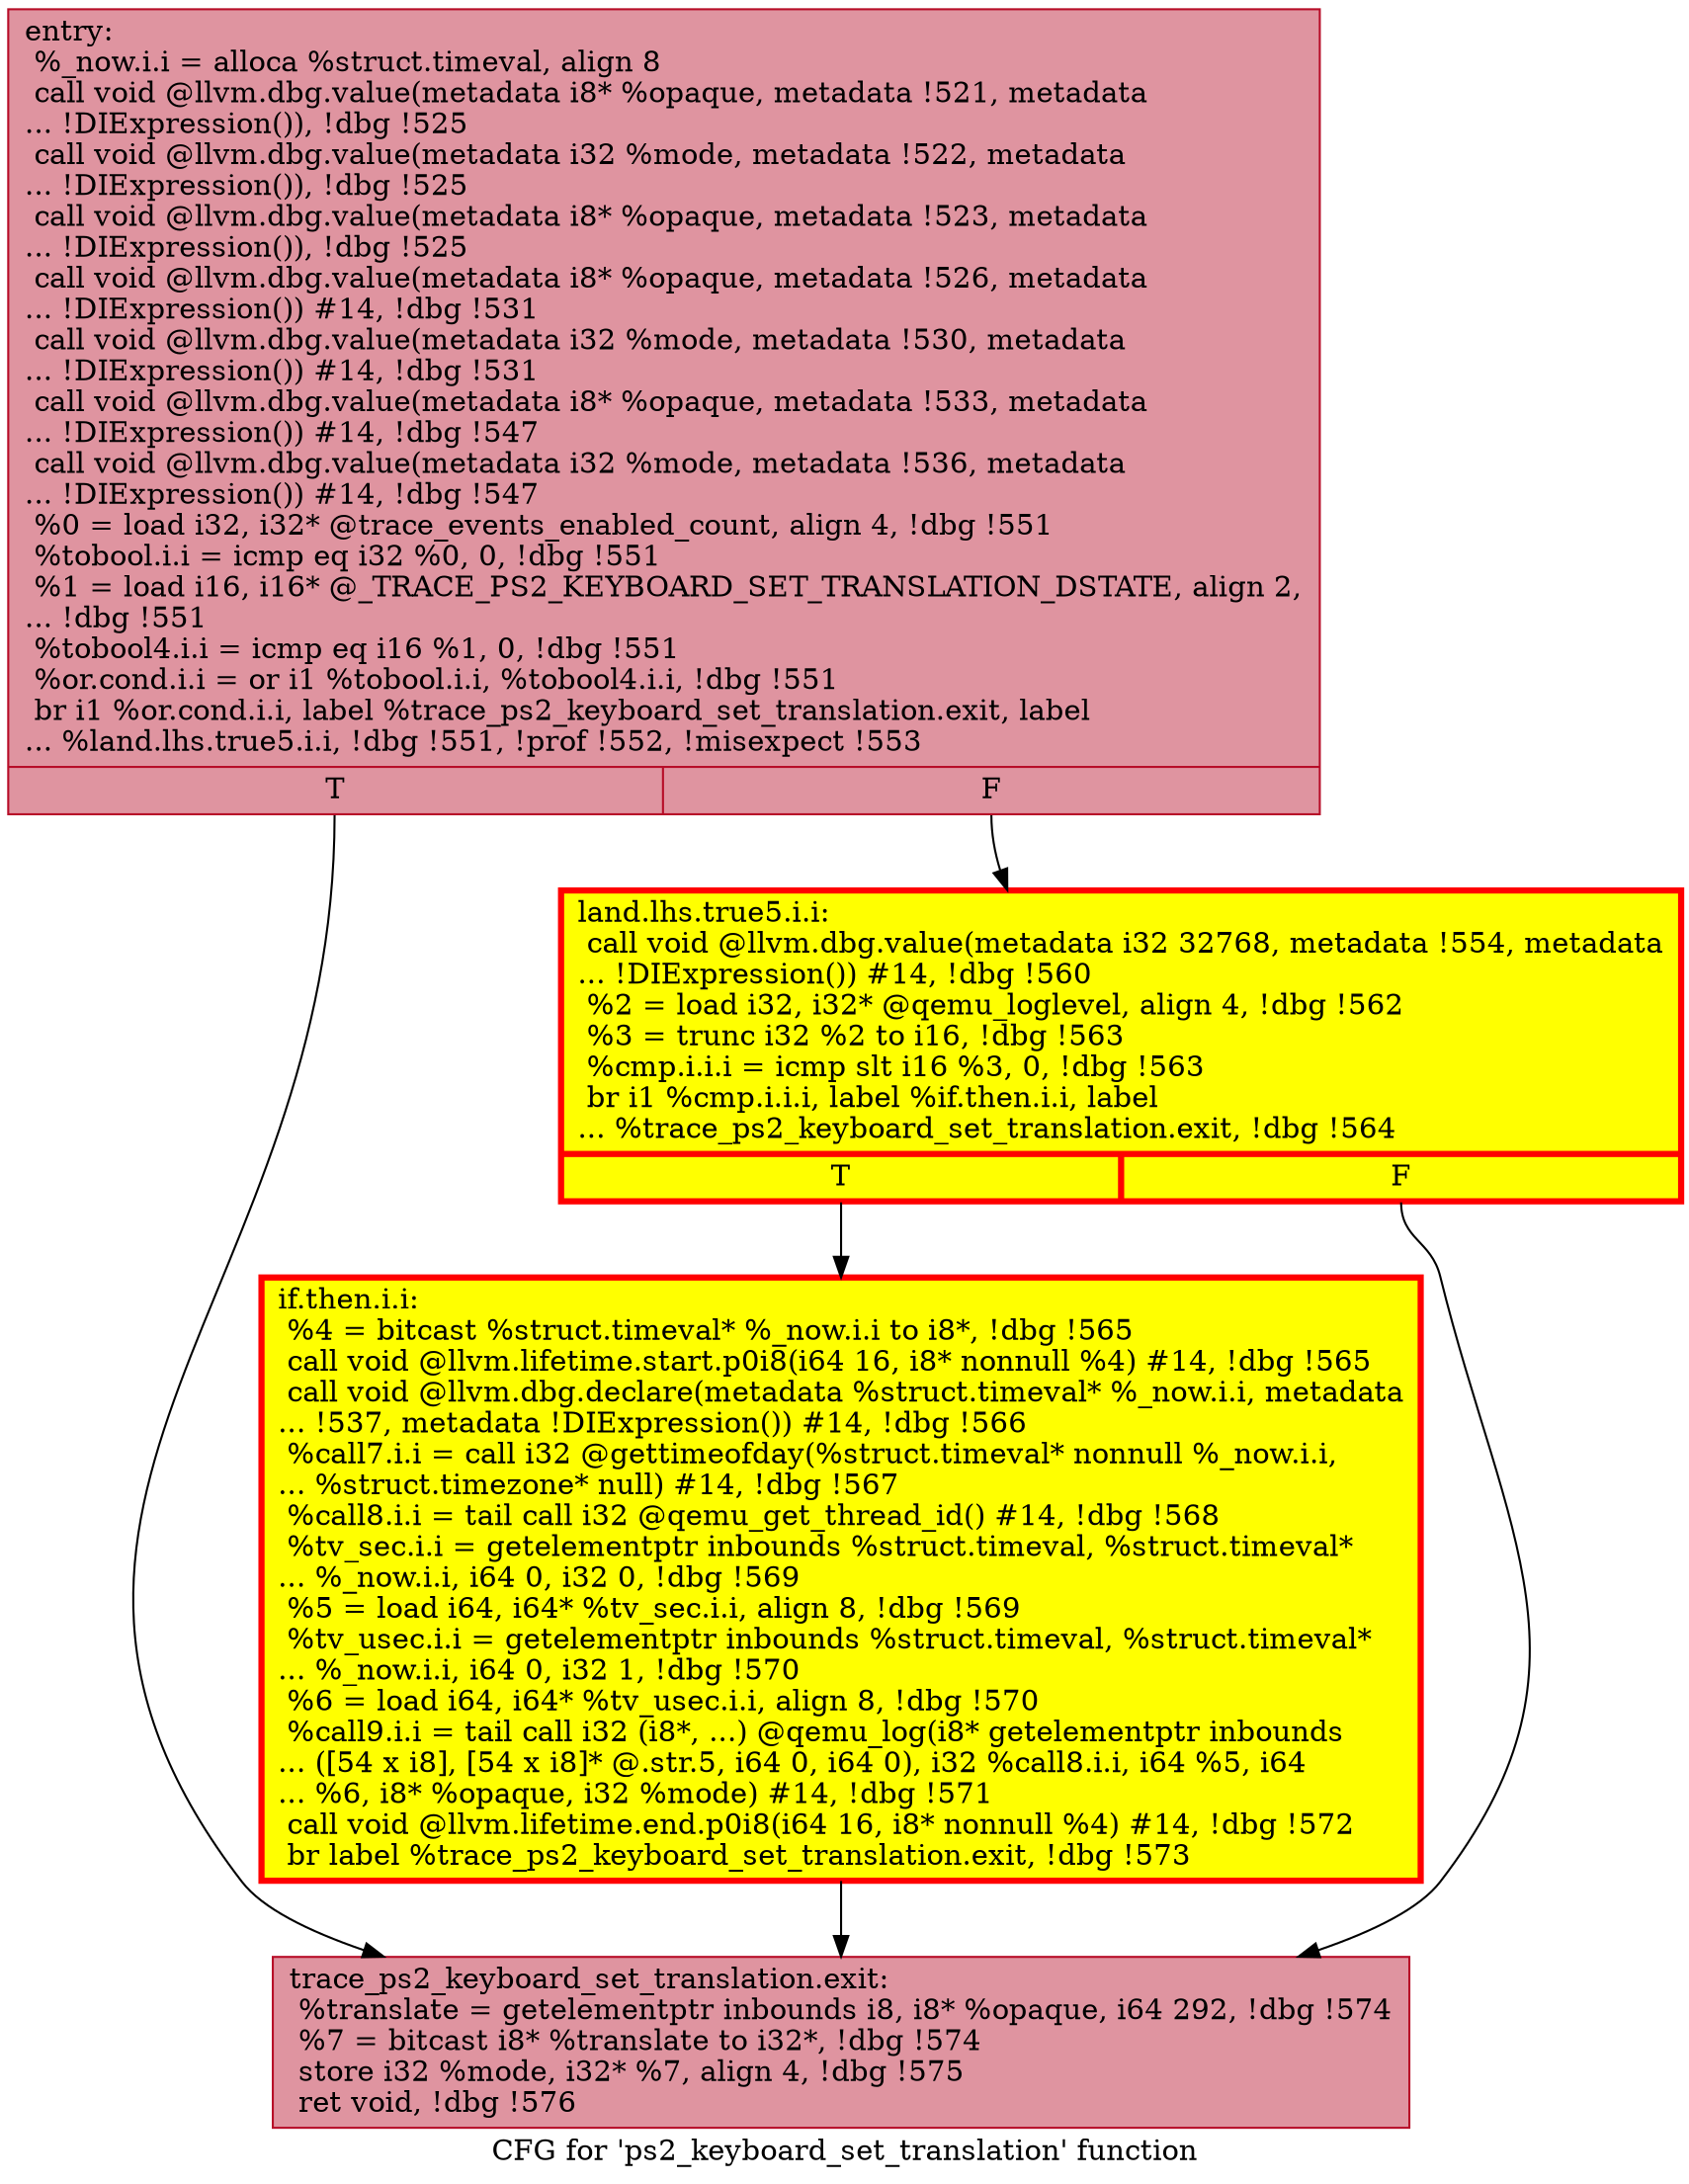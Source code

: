 digraph "CFG for 'ps2_keyboard_set_translation' function" {
	label="CFG for 'ps2_keyboard_set_translation' function";

	Node0x560b2d789b20 [shape=record,color="#b70d28ff", style=filled, fillcolor="#b70d2870",label="{entry:\l  %_now.i.i = alloca %struct.timeval, align 8\l  call void @llvm.dbg.value(metadata i8* %opaque, metadata !521, metadata\l... !DIExpression()), !dbg !525\l  call void @llvm.dbg.value(metadata i32 %mode, metadata !522, metadata\l... !DIExpression()), !dbg !525\l  call void @llvm.dbg.value(metadata i8* %opaque, metadata !523, metadata\l... !DIExpression()), !dbg !525\l  call void @llvm.dbg.value(metadata i8* %opaque, metadata !526, metadata\l... !DIExpression()) #14, !dbg !531\l  call void @llvm.dbg.value(metadata i32 %mode, metadata !530, metadata\l... !DIExpression()) #14, !dbg !531\l  call void @llvm.dbg.value(metadata i8* %opaque, metadata !533, metadata\l... !DIExpression()) #14, !dbg !547\l  call void @llvm.dbg.value(metadata i32 %mode, metadata !536, metadata\l... !DIExpression()) #14, !dbg !547\l  %0 = load i32, i32* @trace_events_enabled_count, align 4, !dbg !551\l  %tobool.i.i = icmp eq i32 %0, 0, !dbg !551\l  %1 = load i16, i16* @_TRACE_PS2_KEYBOARD_SET_TRANSLATION_DSTATE, align 2,\l... !dbg !551\l  %tobool4.i.i = icmp eq i16 %1, 0, !dbg !551\l  %or.cond.i.i = or i1 %tobool.i.i, %tobool4.i.i, !dbg !551\l  br i1 %or.cond.i.i, label %trace_ps2_keyboard_set_translation.exit, label\l... %land.lhs.true5.i.i, !dbg !551, !prof !552, !misexpect !553\l|{<s0>T|<s1>F}}"];
	Node0x560b2d789b20:s0 -> Node0x560b2d8d3cf0;
	Node0x560b2d789b20:s1 -> Node0x560b2d865890;
	Node0x560b2d865890 [shape=record,penwidth=3.0, style="filled", color="red", fillcolor="yellow",label="{land.lhs.true5.i.i:                               \l  call void @llvm.dbg.value(metadata i32 32768, metadata !554, metadata\l... !DIExpression()) #14, !dbg !560\l  %2 = load i32, i32* @qemu_loglevel, align 4, !dbg !562\l  %3 = trunc i32 %2 to i16, !dbg !563\l  %cmp.i.i.i = icmp slt i16 %3, 0, !dbg !563\l  br i1 %cmp.i.i.i, label %if.then.i.i, label\l... %trace_ps2_keyboard_set_translation.exit, !dbg !564\l|{<s0>T|<s1>F}}"];
	Node0x560b2d865890:s0 -> Node0x560b2d848c80;
	Node0x560b2d865890:s1 -> Node0x560b2d8d3cf0;
	Node0x560b2d848c80 [shape=record,penwidth=3.0, style="filled", color="red", fillcolor="yellow",label="{if.then.i.i:                                      \l  %4 = bitcast %struct.timeval* %_now.i.i to i8*, !dbg !565\l  call void @llvm.lifetime.start.p0i8(i64 16, i8* nonnull %4) #14, !dbg !565\l  call void @llvm.dbg.declare(metadata %struct.timeval* %_now.i.i, metadata\l... !537, metadata !DIExpression()) #14, !dbg !566\l  %call7.i.i = call i32 @gettimeofday(%struct.timeval* nonnull %_now.i.i,\l... %struct.timezone* null) #14, !dbg !567\l  %call8.i.i = tail call i32 @qemu_get_thread_id() #14, !dbg !568\l  %tv_sec.i.i = getelementptr inbounds %struct.timeval, %struct.timeval*\l... %_now.i.i, i64 0, i32 0, !dbg !569\l  %5 = load i64, i64* %tv_sec.i.i, align 8, !dbg !569\l  %tv_usec.i.i = getelementptr inbounds %struct.timeval, %struct.timeval*\l... %_now.i.i, i64 0, i32 1, !dbg !570\l  %6 = load i64, i64* %tv_usec.i.i, align 8, !dbg !570\l  %call9.i.i = tail call i32 (i8*, ...) @qemu_log(i8* getelementptr inbounds\l... ([54 x i8], [54 x i8]* @.str.5, i64 0, i64 0), i32 %call8.i.i, i64 %5, i64\l... %6, i8* %opaque, i32 %mode) #14, !dbg !571\l  call void @llvm.lifetime.end.p0i8(i64 16, i8* nonnull %4) #14, !dbg !572\l  br label %trace_ps2_keyboard_set_translation.exit, !dbg !573\l}"];
	Node0x560b2d848c80 -> Node0x560b2d8d3cf0;
	Node0x560b2d8d3cf0 [shape=record,color="#b70d28ff", style=filled, fillcolor="#b70d2870",label="{trace_ps2_keyboard_set_translation.exit:          \l  %translate = getelementptr inbounds i8, i8* %opaque, i64 292, !dbg !574\l  %7 = bitcast i8* %translate to i32*, !dbg !574\l  store i32 %mode, i32* %7, align 4, !dbg !575\l  ret void, !dbg !576\l}"];
}
